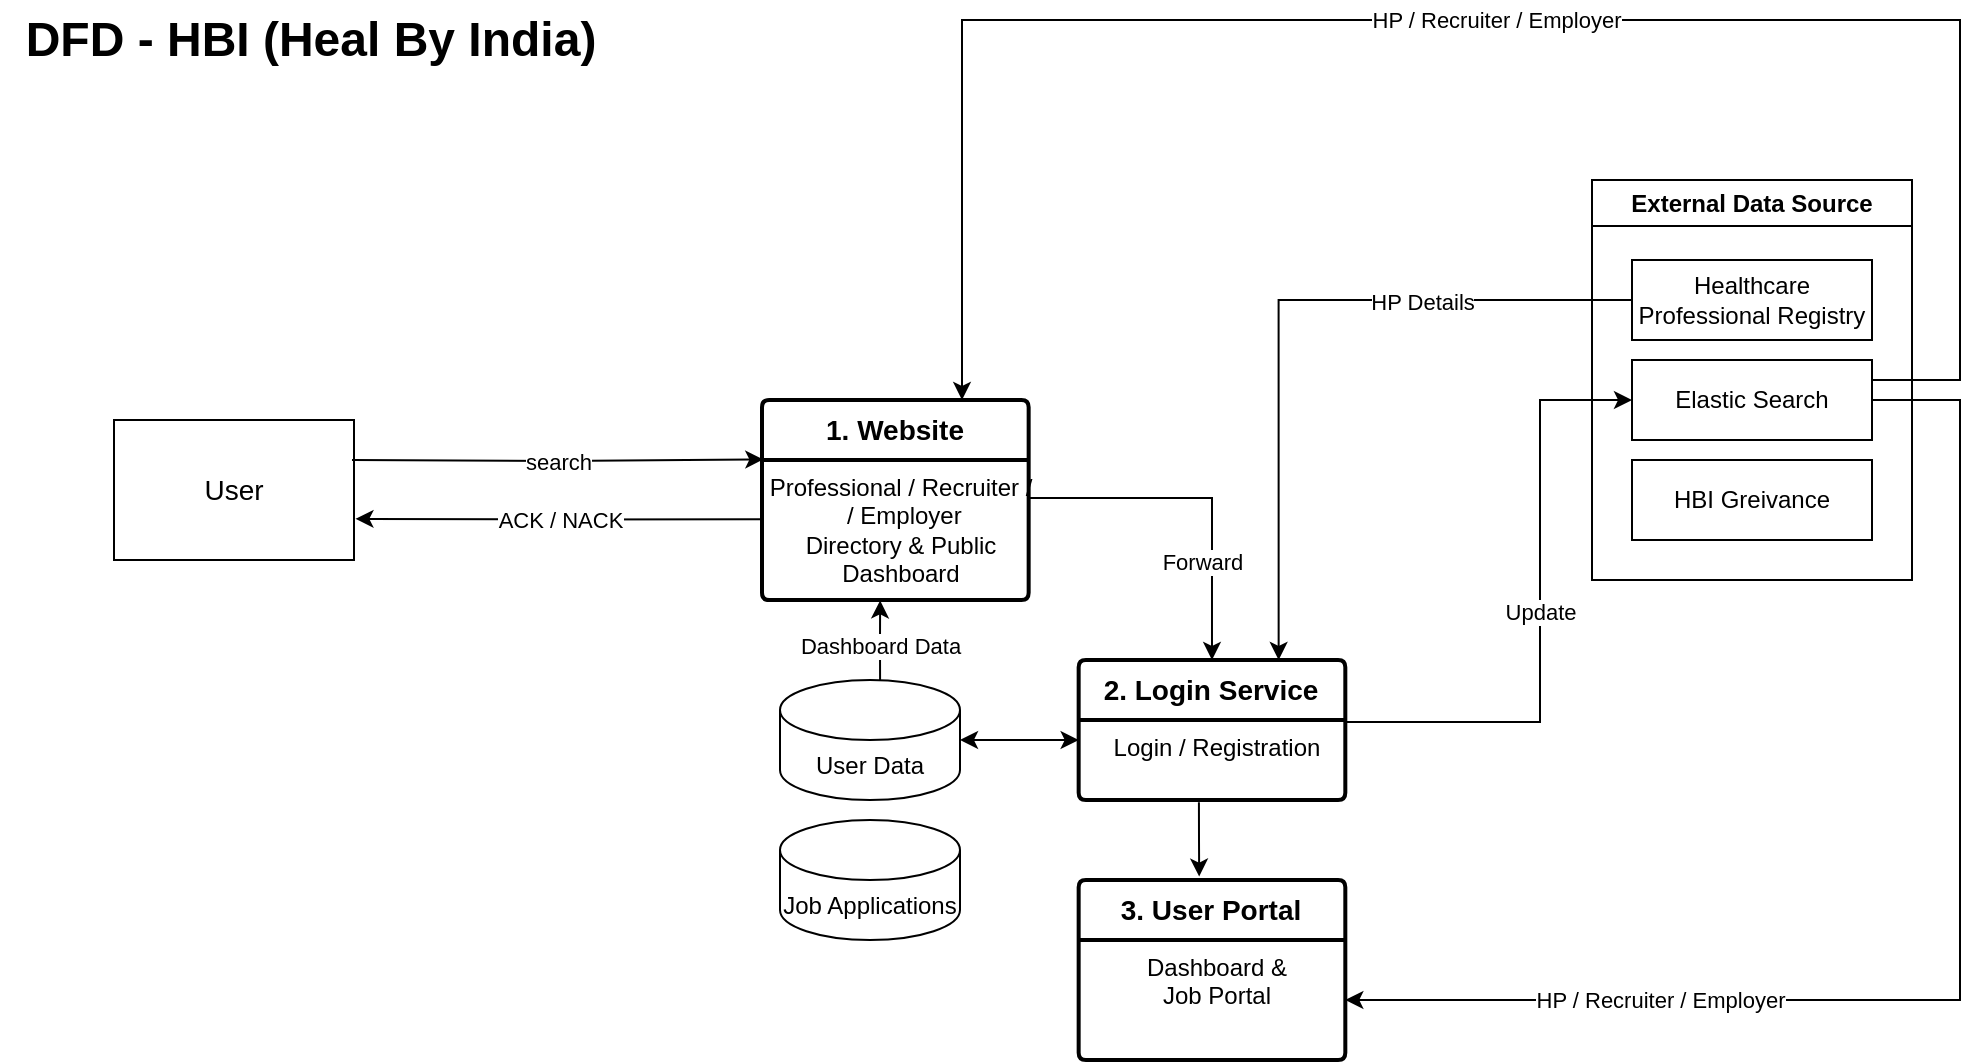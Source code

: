 <mxfile version="22.1.8" type="github">
  <diagram name="Page-1" id="5d7acffa-a066-3a61-03fe-96351882024d">
    <mxGraphModel dx="492" dy="206" grid="1" gridSize="10" guides="1" tooltips="1" connect="1" arrows="1" fold="1" page="1" pageScale="1" pageWidth="1100" pageHeight="850" background="#ffffff" math="0" shadow="0">
      <root>
        <mxCell id="0" />
        <mxCell id="1" parent="0" />
        <mxCell id="2-qn9SCY0CSl4VwghT2g-1" value="&lt;font style=&quot;font-size: 14px;&quot;&gt;&lt;b style=&quot;&quot;&gt;1. Website&lt;/b&gt;&lt;/font&gt;" style="swimlane;childLayout=stackLayout;horizontal=1;startSize=30;horizontalStack=0;rounded=1;fontSize=14;fontStyle=0;strokeWidth=2;resizeParent=0;resizeLast=1;shadow=0;dashed=0;align=center;arcSize=4;whiteSpace=wrap;html=1;" parent="1" vertex="1">
          <mxGeometry x="421" y="240" width="133.33" height="100" as="geometry" />
        </mxCell>
        <mxCell id="2-qn9SCY0CSl4VwghT2g-2" value="Professional / Recruiter /&lt;br&gt;&amp;nbsp;/ Employer&lt;br&gt;Directory &amp;amp; Public &lt;br&gt;Dashboard" style="align=center;strokeColor=none;fillColor=none;spacingLeft=4;fontSize=12;verticalAlign=top;resizable=0;rotatable=0;part=1;html=1;" parent="2-qn9SCY0CSl4VwghT2g-1" vertex="1">
          <mxGeometry y="30" width="133.33" height="70" as="geometry" />
        </mxCell>
        <mxCell id="2-qn9SCY0CSl4VwghT2g-5" value="&lt;font style=&quot;font-size: 14px;&quot;&gt;User&lt;br&gt;&lt;/font&gt;" style="rounded=0;whiteSpace=wrap;html=1;" parent="1" vertex="1">
          <mxGeometry x="97" y="250" width="120" height="70" as="geometry" />
        </mxCell>
        <mxCell id="2-qn9SCY0CSl4VwghT2g-9" value="" style="endArrow=classic;html=1;rounded=0;edgeStyle=orthogonalEdgeStyle;entryX=0.005;entryY=0.297;entryDx=0;entryDy=0;entryPerimeter=0;" parent="1" target="2-qn9SCY0CSl4VwghT2g-1" edge="1">
          <mxGeometry relative="1" as="geometry">
            <mxPoint x="216" y="270" as="sourcePoint" />
            <mxPoint x="446" y="271" as="targetPoint" />
          </mxGeometry>
        </mxCell>
        <mxCell id="2-qn9SCY0CSl4VwghT2g-10" value="search" style="edgeLabel;resizable=0;html=1;align=center;verticalAlign=middle;" parent="2-qn9SCY0CSl4VwghT2g-9" connectable="0" vertex="1">
          <mxGeometry relative="1" as="geometry" />
        </mxCell>
        <mxCell id="2-qn9SCY0CSl4VwghT2g-20" value="User Data" style="shape=cylinder3;whiteSpace=wrap;html=1;boundedLbl=1;backgroundOutline=1;size=15;" parent="1" vertex="1">
          <mxGeometry x="430" y="380" width="90" height="60" as="geometry" />
        </mxCell>
        <mxCell id="2-qn9SCY0CSl4VwghT2g-29" value="&lt;font style=&quot;font-size: 14px;&quot;&gt;&lt;b style=&quot;&quot;&gt;2. Login Service&lt;/b&gt;&lt;/font&gt;" style="swimlane;childLayout=stackLayout;horizontal=1;startSize=30;horizontalStack=0;rounded=1;fontSize=14;fontStyle=0;strokeWidth=2;resizeParent=0;resizeLast=1;shadow=0;dashed=0;align=center;arcSize=4;whiteSpace=wrap;html=1;" parent="1" vertex="1">
          <mxGeometry x="579.33" y="370" width="133.33" height="70" as="geometry" />
        </mxCell>
        <mxCell id="2-qn9SCY0CSl4VwghT2g-30" value="Login / Registration" style="align=center;strokeColor=none;fillColor=none;spacingLeft=4;fontSize=12;verticalAlign=top;resizable=0;rotatable=0;part=1;html=1;" parent="2-qn9SCY0CSl4VwghT2g-29" vertex="1">
          <mxGeometry y="30" width="133.33" height="40" as="geometry" />
        </mxCell>
        <mxCell id="ZYt9PUyYWpOB_vdmKRMF-25" value="&lt;font style=&quot;font-size: 14px;&quot;&gt;&lt;b style=&quot;&quot;&gt;3. User Portal&lt;/b&gt;&lt;/font&gt;" style="swimlane;childLayout=stackLayout;horizontal=1;startSize=30;horizontalStack=0;rounded=1;fontSize=14;fontStyle=0;strokeWidth=2;resizeParent=0;resizeLast=1;shadow=0;dashed=0;align=center;arcSize=4;whiteSpace=wrap;html=1;" parent="1" vertex="1">
          <mxGeometry x="579.33" y="480" width="133.33" height="90" as="geometry" />
        </mxCell>
        <mxCell id="ZYt9PUyYWpOB_vdmKRMF-26" value="Dashboard &amp;amp; &lt;br&gt;Job Portal" style="align=center;strokeColor=none;fillColor=none;spacingLeft=4;fontSize=12;verticalAlign=top;resizable=0;rotatable=0;part=1;html=1;" parent="ZYt9PUyYWpOB_vdmKRMF-25" vertex="1">
          <mxGeometry y="30" width="133.33" height="60" as="geometry" />
        </mxCell>
        <mxCell id="ZYt9PUyYWpOB_vdmKRMF-55" value="&lt;font style=&quot;font-size: 24px;&quot;&gt;&lt;b&gt;DFD - HBI (Heal By India)&lt;/b&gt;&lt;/font&gt;" style="text;html=1;align=center;verticalAlign=middle;resizable=0;points=[];autosize=1;strokeColor=none;fillColor=none;" parent="1" vertex="1">
          <mxGeometry x="40" y="40" width="310" height="40" as="geometry" />
        </mxCell>
        <mxCell id="VMeWkLT3xw4zWEuHZqp--4" value="" style="endArrow=classic;html=1;rounded=0;edgeStyle=orthogonalEdgeStyle;entryX=1.006;entryY=0.706;entryDx=0;entryDy=0;entryPerimeter=0;exitX=0.005;exitY=0.424;exitDx=0;exitDy=0;exitPerimeter=0;" parent="1" source="2-qn9SCY0CSl4VwghT2g-2" target="2-qn9SCY0CSl4VwghT2g-5" edge="1">
          <mxGeometry relative="1" as="geometry">
            <mxPoint x="416" y="297" as="sourcePoint" />
            <mxPoint x="215" y="297" as="targetPoint" />
          </mxGeometry>
        </mxCell>
        <mxCell id="VMeWkLT3xw4zWEuHZqp--5" value="ACK / NACK" style="edgeLabel;resizable=0;html=1;align=center;verticalAlign=middle;" parent="VMeWkLT3xw4zWEuHZqp--4" connectable="0" vertex="1">
          <mxGeometry relative="1" as="geometry" />
        </mxCell>
        <mxCell id="VMeWkLT3xw4zWEuHZqp--6" value="" style="endArrow=classic;html=1;rounded=0;edgeStyle=orthogonalEdgeStyle;entryX=0.5;entryY=0;entryDx=0;entryDy=0;exitX=1;exitY=0.5;exitDx=0;exitDy=0;" parent="1" source="2-qn9SCY0CSl4VwghT2g-1" target="2-qn9SCY0CSl4VwghT2g-29" edge="1">
          <mxGeometry relative="1" as="geometry">
            <mxPoint x="580" y="289.41" as="sourcePoint" />
            <mxPoint x="750" y="289" as="targetPoint" />
            <Array as="points">
              <mxPoint x="554" y="289" />
              <mxPoint x="646" y="289" />
            </Array>
          </mxGeometry>
        </mxCell>
        <mxCell id="VMeWkLT3xw4zWEuHZqp--7" value="Forward" style="edgeLabel;resizable=0;html=1;align=center;verticalAlign=middle;" parent="VMeWkLT3xw4zWEuHZqp--6" connectable="0" vertex="1">
          <mxGeometry relative="1" as="geometry">
            <mxPoint y="32" as="offset" />
          </mxGeometry>
        </mxCell>
        <mxCell id="VMeWkLT3xw4zWEuHZqp--10" value="External Data Source" style="swimlane;whiteSpace=wrap;html=1;" parent="1" vertex="1">
          <mxGeometry x="836" y="130" width="160" height="200" as="geometry" />
        </mxCell>
        <mxCell id="2-qn9SCY0CSl4VwghT2g-19" value="&lt;font style=&quot;&quot;&gt;&lt;font style=&quot;font-size: 12px;&quot;&gt;Healthcare Professional Registry&lt;/font&gt;&lt;br&gt;&lt;/font&gt;" style="rounded=0;whiteSpace=wrap;html=1;" parent="VMeWkLT3xw4zWEuHZqp--10" vertex="1">
          <mxGeometry x="20" y="40" width="120" height="40" as="geometry" />
        </mxCell>
        <mxCell id="VMeWkLT3xw4zWEuHZqp--11" value="&lt;font style=&quot;&quot;&gt;Elastic Search&lt;br&gt;&lt;/font&gt;" style="rounded=0;whiteSpace=wrap;html=1;" parent="VMeWkLT3xw4zWEuHZqp--10" vertex="1">
          <mxGeometry x="20" y="90" width="120" height="40" as="geometry" />
        </mxCell>
        <mxCell id="W5KI2_hVfU21jzX0xVE0-1" value="&lt;font style=&quot;&quot;&gt;HBI Greivance&lt;br&gt;&lt;/font&gt;" style="rounded=0;whiteSpace=wrap;html=1;" vertex="1" parent="VMeWkLT3xw4zWEuHZqp--10">
          <mxGeometry x="20" y="140" width="120" height="40" as="geometry" />
        </mxCell>
        <mxCell id="W5KI2_hVfU21jzX0xVE0-2" value="" style="endArrow=classic;html=1;rounded=0;edgeStyle=orthogonalEdgeStyle;entryX=0.75;entryY=0;entryDx=0;entryDy=0;exitX=0;exitY=0.5;exitDx=0;exitDy=0;" edge="1" parent="1" source="2-qn9SCY0CSl4VwghT2g-19" target="2-qn9SCY0CSl4VwghT2g-29">
          <mxGeometry relative="1" as="geometry">
            <mxPoint x="630" y="200" as="sourcePoint" />
            <mxPoint x="790" y="200" as="targetPoint" />
          </mxGeometry>
        </mxCell>
        <mxCell id="W5KI2_hVfU21jzX0xVE0-3" value="HP Details" style="edgeLabel;resizable=0;html=1;align=center;verticalAlign=middle;" connectable="0" vertex="1" parent="W5KI2_hVfU21jzX0xVE0-2">
          <mxGeometry relative="1" as="geometry">
            <mxPoint x="71" y="-1" as="offset" />
          </mxGeometry>
        </mxCell>
        <mxCell id="W5KI2_hVfU21jzX0xVE0-6" value="" style="endArrow=classic;html=1;rounded=0;edgeStyle=orthogonalEdgeStyle;entryX=0;entryY=0.5;entryDx=0;entryDy=0;exitX=1.005;exitY=0.026;exitDx=0;exitDy=0;exitPerimeter=0;" edge="1" parent="1" source="2-qn9SCY0CSl4VwghT2g-30" target="VMeWkLT3xw4zWEuHZqp--11">
          <mxGeometry relative="1" as="geometry">
            <mxPoint x="720" y="401" as="sourcePoint" />
            <mxPoint x="850" y="240" as="targetPoint" />
            <Array as="points">
              <mxPoint x="720" y="401" />
              <mxPoint x="810" y="401" />
              <mxPoint x="810" y="240" />
            </Array>
          </mxGeometry>
        </mxCell>
        <mxCell id="W5KI2_hVfU21jzX0xVE0-7" value="Update" style="edgeLabel;resizable=0;html=1;align=center;verticalAlign=middle;" connectable="0" vertex="1" parent="W5KI2_hVfU21jzX0xVE0-6">
          <mxGeometry relative="1" as="geometry" />
        </mxCell>
        <mxCell id="W5KI2_hVfU21jzX0xVE0-10" value="" style="endArrow=classic;html=1;rounded=0;edgeStyle=orthogonalEdgeStyle;entryX=0.452;entryY=-0.019;entryDx=0;entryDy=0;entryPerimeter=0;exitX=0.451;exitY=1.027;exitDx=0;exitDy=0;exitPerimeter=0;" edge="1" parent="1" source="2-qn9SCY0CSl4VwghT2g-30" target="ZYt9PUyYWpOB_vdmKRMF-25">
          <mxGeometry relative="1" as="geometry">
            <mxPoint x="630" y="450" as="sourcePoint" />
            <mxPoint x="790" y="450" as="targetPoint" />
          </mxGeometry>
        </mxCell>
        <mxCell id="W5KI2_hVfU21jzX0xVE0-13" value="" style="endArrow=classic;html=1;rounded=0;edgeStyle=orthogonalEdgeStyle;exitX=1;exitY=0.5;exitDx=0;exitDy=0;entryX=1;entryY=0.5;entryDx=0;entryDy=0;" edge="1" parent="1" source="VMeWkLT3xw4zWEuHZqp--11" target="ZYt9PUyYWpOB_vdmKRMF-26">
          <mxGeometry relative="1" as="geometry">
            <mxPoint x="980" y="240" as="sourcePoint" />
            <mxPoint x="1140" y="240" as="targetPoint" />
            <Array as="points">
              <mxPoint x="1020" y="240" />
              <mxPoint x="1020" y="540" />
            </Array>
          </mxGeometry>
        </mxCell>
        <mxCell id="W5KI2_hVfU21jzX0xVE0-14" value="HP / Recruiter / Employer" style="edgeLabel;resizable=0;html=1;align=center;verticalAlign=middle;" connectable="0" vertex="1" parent="W5KI2_hVfU21jzX0xVE0-13">
          <mxGeometry relative="1" as="geometry">
            <mxPoint x="-150" y="18" as="offset" />
          </mxGeometry>
        </mxCell>
        <mxCell id="W5KI2_hVfU21jzX0xVE0-18" value="" style="endArrow=classic;html=1;rounded=0;edgeStyle=orthogonalEdgeStyle;exitX=1;exitY=0.25;exitDx=0;exitDy=0;entryX=0.75;entryY=0;entryDx=0;entryDy=0;" edge="1" parent="1" source="VMeWkLT3xw4zWEuHZqp--11" target="2-qn9SCY0CSl4VwghT2g-1">
          <mxGeometry relative="1" as="geometry">
            <mxPoint x="980" y="230" as="sourcePoint" />
            <mxPoint x="1100" y="70" as="targetPoint" />
            <Array as="points">
              <mxPoint x="1020" y="230" />
              <mxPoint x="1020" y="50" />
              <mxPoint x="521" y="50" />
            </Array>
          </mxGeometry>
        </mxCell>
        <mxCell id="W5KI2_hVfU21jzX0xVE0-19" value="HP / Recruiter / Employer" style="edgeLabel;resizable=0;html=1;align=center;verticalAlign=middle;" connectable="0" vertex="1" parent="W5KI2_hVfU21jzX0xVE0-18">
          <mxGeometry relative="1" as="geometry" />
        </mxCell>
        <mxCell id="W5KI2_hVfU21jzX0xVE0-22" value="" style="endArrow=classic;startArrow=classic;html=1;rounded=0;edgeStyle=orthogonalEdgeStyle;entryX=0;entryY=0.25;entryDx=0;entryDy=0;exitX=1;exitY=0.5;exitDx=0;exitDy=0;exitPerimeter=0;" edge="1" parent="1" source="2-qn9SCY0CSl4VwghT2g-20" target="2-qn9SCY0CSl4VwghT2g-30">
          <mxGeometry width="50" height="50" relative="1" as="geometry">
            <mxPoint x="503.83" y="475" as="sourcePoint" />
            <mxPoint x="553.83" y="425" as="targetPoint" />
          </mxGeometry>
        </mxCell>
        <mxCell id="W5KI2_hVfU21jzX0xVE0-23" value="" style="endArrow=classic;html=1;rounded=0;edgeStyle=orthogonalEdgeStyle;exitX=0.556;exitY=0;exitDx=0;exitDy=0;exitPerimeter=0;entryX=0.443;entryY=1.003;entryDx=0;entryDy=0;entryPerimeter=0;" edge="1" parent="1" source="2-qn9SCY0CSl4VwghT2g-20" target="2-qn9SCY0CSl4VwghT2g-2">
          <mxGeometry relative="1" as="geometry">
            <mxPoint x="430" y="350" as="sourcePoint" />
            <mxPoint x="590" y="350" as="targetPoint" />
          </mxGeometry>
        </mxCell>
        <mxCell id="W5KI2_hVfU21jzX0xVE0-26" value="Dashboard Data" style="edgeLabel;html=1;align=center;verticalAlign=middle;resizable=0;points=[];" vertex="1" connectable="0" parent="W5KI2_hVfU21jzX0xVE0-23">
          <mxGeometry x="-0.126" relative="1" as="geometry">
            <mxPoint as="offset" />
          </mxGeometry>
        </mxCell>
        <mxCell id="W5KI2_hVfU21jzX0xVE0-27" value="Job Applications" style="shape=cylinder3;whiteSpace=wrap;html=1;boundedLbl=1;backgroundOutline=1;size=15;" vertex="1" parent="1">
          <mxGeometry x="430" y="450" width="90" height="60" as="geometry" />
        </mxCell>
      </root>
    </mxGraphModel>
  </diagram>
</mxfile>
